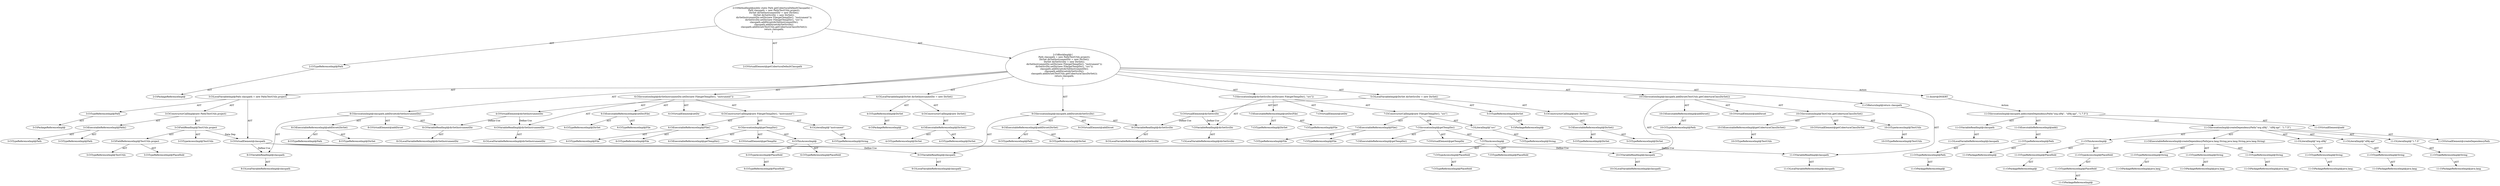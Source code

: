 digraph "getCoberturaDefaultClasspath#?" {
0 [label="2:CtTypeReferenceImpl@Path" shape=ellipse]
1 [label="2:CtPackageReferenceImpl@" shape=ellipse]
2 [label="2:CtVirtualElement@getCoberturaDefaultClasspath" shape=ellipse]
3 [label="3:CtTypeReferenceImpl@Path" shape=ellipse]
4 [label="3:CtPackageReferenceImpl@" shape=ellipse]
5 [label="3:CtExecutableReferenceImpl@Path()" shape=ellipse]
6 [label="3:CtTypeReferenceImpl@Path" shape=ellipse]
7 [label="3:CtTypeReferenceImpl@Path" shape=ellipse]
8 [label="3:CtFieldReferenceImpl@TestUtils.project" shape=ellipse]
9 [label="3:CtTypeReferenceImpl@TestUtils" shape=ellipse]
10 [label="3:CtTypeReferenceImpl@PlaceHold" shape=ellipse]
11 [label="3:CtFieldReadImpl@TestUtils.project" shape=ellipse]
12 [label="3:CtTypeAccessImpl@TestUtils" shape=ellipse]
13 [label="3:CtConstructorCallImpl@new Path(TestUtils.project)" shape=ellipse]
14 [label="3:CtVirtualElement@classpath" shape=ellipse]
15 [label="3:CtLocalVariableImpl@Path classpath = new Path(TestUtils.project)" shape=ellipse]
16 [label="4:CtTypeReferenceImpl@DirSet" shape=ellipse]
17 [label="4:CtPackageReferenceImpl@" shape=ellipse]
18 [label="4:CtExecutableReferenceImpl@DirSet()" shape=ellipse]
19 [label="4:CtTypeReferenceImpl@DirSet" shape=ellipse]
20 [label="4:CtTypeReferenceImpl@DirSet" shape=ellipse]
21 [label="4:CtConstructorCallImpl@new DirSet()" shape=ellipse]
22 [label="4:CtVirtualElement@dirSetInstrumentDir" shape=ellipse]
23 [label="4:CtLocalVariableImpl@DirSet dirSetInstrumentDir = new DirSet()" shape=ellipse]
24 [label="5:CtTypeReferenceImpl@DirSet" shape=ellipse]
25 [label="5:CtPackageReferenceImpl@" shape=ellipse]
26 [label="5:CtExecutableReferenceImpl@DirSet()" shape=ellipse]
27 [label="5:CtTypeReferenceImpl@DirSet" shape=ellipse]
28 [label="5:CtTypeReferenceImpl@DirSet" shape=ellipse]
29 [label="5:CtConstructorCallImpl@new DirSet()" shape=ellipse]
30 [label="5:CtVirtualElement@dirSetSrcDir" shape=ellipse]
31 [label="5:CtLocalVariableImpl@DirSet dirSetSrcDir = new DirSet()" shape=ellipse]
32 [label="6:CtExecutableReferenceImpl@setDir(File)" shape=ellipse]
33 [label="6:CtTypeReferenceImpl@DirSet" shape=ellipse]
34 [label="6:CtTypeReferenceImpl@File" shape=ellipse]
35 [label="6:CtVirtualElement@setDir" shape=ellipse]
36 [label="6:CtVariableReadImpl@dirSetInstrumentDir" shape=ellipse]
37 [label="6:CtLocalVariableReferenceImpl@dirSetInstrumentDir" shape=ellipse]
38 [label="6:CtExecutableReferenceImpl@File()" shape=ellipse]
39 [label="6:CtTypeReferenceImpl@File" shape=ellipse]
40 [label="6:CtTypeReferenceImpl@File" shape=ellipse]
41 [label="6:CtExecutableReferenceImpl@getTempDir()" shape=ellipse]
42 [label="6:CtVirtualElement@getTempDir" shape=ellipse]
43 [label="6:CtTypeAccessImpl@PlaceHold" shape=ellipse]
44 [label="6:CtTypeReferenceImpl@PlaceHold" shape=ellipse]
45 [label="6:CtThisAccessImpl@" shape=ellipse]
46 [label="6:CtTypeReferenceImpl@PlaceHold" shape=ellipse]
47 [label="6:CtInvocationImpl@getTempDir()" shape=ellipse]
48 [label="6:CtLiteralImpl@\"instrument\"" shape=ellipse]
49 [label="6:CtTypeReferenceImpl@String" shape=ellipse]
50 [label="6:CtConstructorCallImpl@new File(getTempDir(), \"instrument\")" shape=ellipse]
51 [label="6:CtInvocationImpl@dirSetInstrumentDir.setDir(new File(getTempDir(), \"instrument\"))" shape=ellipse]
52 [label="7:CtExecutableReferenceImpl@setDir(File)" shape=ellipse]
53 [label="7:CtTypeReferenceImpl@DirSet" shape=ellipse]
54 [label="7:CtTypeReferenceImpl@File" shape=ellipse]
55 [label="7:CtVirtualElement@setDir" shape=ellipse]
56 [label="7:CtVariableReadImpl@dirSetSrcDir" shape=ellipse]
57 [label="7:CtLocalVariableReferenceImpl@dirSetSrcDir" shape=ellipse]
58 [label="7:CtExecutableReferenceImpl@File()" shape=ellipse]
59 [label="7:CtTypeReferenceImpl@File" shape=ellipse]
60 [label="7:CtTypeReferenceImpl@File" shape=ellipse]
61 [label="7:CtExecutableReferenceImpl@getTempDir()" shape=ellipse]
62 [label="7:CtVirtualElement@getTempDir" shape=ellipse]
63 [label="7:CtTypeAccessImpl@PlaceHold" shape=ellipse]
64 [label="7:CtTypeReferenceImpl@PlaceHold" shape=ellipse]
65 [label="7:CtThisAccessImpl@" shape=ellipse]
66 [label="7:CtTypeReferenceImpl@PlaceHold" shape=ellipse]
67 [label="7:CtInvocationImpl@getTempDir()" shape=ellipse]
68 [label="7:CtLiteralImpl@\"src\"" shape=ellipse]
69 [label="7:CtTypeReferenceImpl@String" shape=ellipse]
70 [label="7:CtConstructorCallImpl@new File(getTempDir(), \"src\")" shape=ellipse]
71 [label="7:CtInvocationImpl@dirSetSrcDir.setDir(new File(getTempDir(), \"src\"))" shape=ellipse]
72 [label="8:CtExecutableReferenceImpl@addDirset(DirSet)" shape=ellipse]
73 [label="8:CtTypeReferenceImpl@Path" shape=ellipse]
74 [label="8:CtTypeReferenceImpl@DirSet" shape=ellipse]
75 [label="8:CtVirtualElement@addDirset" shape=ellipse]
76 [label="8:CtVariableReadImpl@classpath" shape=ellipse]
77 [label="8:CtLocalVariableReferenceImpl@classpath" shape=ellipse]
78 [label="8:CtVariableReadImpl@dirSetInstrumentDir" shape=ellipse]
79 [label="8:CtLocalVariableReferenceImpl@dirSetInstrumentDir" shape=ellipse]
80 [label="8:CtInvocationImpl@classpath.addDirset(dirSetInstrumentDir)" shape=ellipse]
81 [label="9:CtExecutableReferenceImpl@addDirset(DirSet)" shape=ellipse]
82 [label="9:CtTypeReferenceImpl@Path" shape=ellipse]
83 [label="9:CtTypeReferenceImpl@DirSet" shape=ellipse]
84 [label="9:CtVirtualElement@addDirset" shape=ellipse]
85 [label="9:CtVariableReadImpl@classpath" shape=ellipse]
86 [label="9:CtLocalVariableReferenceImpl@classpath" shape=ellipse]
87 [label="9:CtVariableReadImpl@dirSetSrcDir" shape=ellipse]
88 [label="9:CtLocalVariableReferenceImpl@dirSetSrcDir" shape=ellipse]
89 [label="9:CtInvocationImpl@classpath.addDirset(dirSetSrcDir)" shape=ellipse]
90 [label="10:CtExecutableReferenceImpl@addDirset()" shape=ellipse]
91 [label="10:CtTypeReferenceImpl@Path" shape=ellipse]
92 [label="10:CtVirtualElement@addDirset" shape=ellipse]
93 [label="10:CtVariableReadImpl@classpath" shape=ellipse]
94 [label="10:CtLocalVariableReferenceImpl@classpath" shape=ellipse]
95 [label="10:CtExecutableReferenceImpl@getCoberturaClassDirSet()" shape=ellipse]
96 [label="10:CtTypeReferenceImpl@TestUtils" shape=ellipse]
97 [label="10:CtVirtualElement@getCoberturaClassDirSet" shape=ellipse]
98 [label="10:CtTypeAccessImpl@TestUtils" shape=ellipse]
99 [label="10:CtTypeReferenceImpl@TestUtils" shape=ellipse]
100 [label="10:CtInvocationImpl@TestUtils.getCoberturaClassDirSet()" shape=ellipse]
101 [label="10:CtInvocationImpl@classpath.addDirset(TestUtils.getCoberturaClassDirSet())" shape=ellipse]
102 [label="11:CtVariableReadImpl@classpath" shape=ellipse]
103 [label="11:CtLocalVariableReferenceImpl@classpath" shape=ellipse]
104 [label="11:CtReturnImpl@return classpath" shape=ellipse]
105 [label="2:CtBlockImpl@\{
    Path classpath = new Path(TestUtils.project);
    DirSet dirSetInstrumentDir = new DirSet();
    DirSet dirSetSrcDir = new DirSet();
    dirSetInstrumentDir.setDir(new File(getTempDir(), \"instrument\"));
    dirSetSrcDir.setDir(new File(getTempDir(), \"src\"));
    classpath.addDirset(dirSetInstrumentDir);
    classpath.addDirset(dirSetSrcDir);
    classpath.addDirset(TestUtils.getCoberturaClassDirSet());
    return classpath;
\}" shape=ellipse]
106 [label="2:CtMethodImpl@public static Path getCoberturaDefaultClasspath() \{
    Path classpath = new Path(TestUtils.project);
    DirSet dirSetInstrumentDir = new DirSet();
    DirSet dirSetSrcDir = new DirSet();
    dirSetInstrumentDir.setDir(new File(getTempDir(), \"instrument\"));
    dirSetSrcDir.setDir(new File(getTempDir(), \"src\"));
    classpath.addDirset(dirSetInstrumentDir);
    classpath.addDirset(dirSetSrcDir);
    classpath.addDirset(TestUtils.getCoberturaClassDirSet());
    return classpath;
\}" shape=ellipse]
107 [label="11:Insert@INSERT" shape=ellipse]
108 [label="11:CtPackageReferenceImpl@" shape=ellipse]
109 [label="11:CtTypeReferenceImpl@Path" shape=ellipse]
110 [label="11:CtLocalVariableReferenceImpl@classpath" shape=ellipse]
111 [label="11:CtVariableReadImpl@classpath" shape=ellipse]
112 [label="11:CtPackageReferenceImpl@" shape=ellipse]
113 [label="11:CtTypeReferenceImpl@Path" shape=ellipse]
114 [label="11:CtExecutableReferenceImpl@add()" shape=ellipse]
115 [label="11:CtPackageReferenceImpl@" shape=ellipse]
116 [label="11:CtTypeReferenceImpl@PlaceHold" shape=ellipse]
117 [label="11:CtPackageReferenceImpl@" shape=ellipse]
118 [label="11:CtTypeReferenceImpl@PlaceHold" shape=ellipse]
119 [label="11:CtTypeAccessImpl@PlaceHold" shape=ellipse]
120 [label="11:CtThisAccessImpl@" shape=ellipse]
121 [label="11:CtPackageReferenceImpl@java.lang" shape=ellipse]
122 [label="11:CtTypeReferenceImpl@String" shape=ellipse]
123 [label="11:CtPackageReferenceImpl@java.lang" shape=ellipse]
124 [label="11:CtTypeReferenceImpl@String" shape=ellipse]
125 [label="11:CtPackageReferenceImpl@java.lang" shape=ellipse]
126 [label="11:CtTypeReferenceImpl@String" shape=ellipse]
127 [label="11:CtExecutableReferenceImpl@createDependencyPath(java.lang.String,java.lang.String,java.lang.String)" shape=ellipse]
128 [label="11:CtPackageReferenceImpl@java.lang" shape=ellipse]
129 [label="11:CtTypeReferenceImpl@String" shape=ellipse]
130 [label="11:CtLiteralImpl@\"org.slf4j\"" shape=ellipse]
131 [label="11:CtPackageReferenceImpl@java.lang" shape=ellipse]
132 [label="11:CtTypeReferenceImpl@String" shape=ellipse]
133 [label="11:CtLiteralImpl@\"slf4j-api\"" shape=ellipse]
134 [label="11:CtPackageReferenceImpl@java.lang" shape=ellipse]
135 [label="11:CtTypeReferenceImpl@String" shape=ellipse]
136 [label="11:CtLiteralImpl@\"1.7.5\"" shape=ellipse]
137 [label="11:CtInvocationImpl@createDependencyPath(\"org.slf4j\", \"slf4j-api\", \"1.7.5\")" shape=ellipse]
138 [label="11:CtVirtualElement@createDependencyPath" shape=ellipse]
139 [label="11:CtInvocationImpl@classpath.add(createDependencyPath(\"org.slf4j\", \"slf4j-api\", \"1.7.5\"))" shape=ellipse]
140 [label="11:CtVirtualElement@add" shape=ellipse]
0 -> 1 [label="AST"];
3 -> 4 [label="AST"];
5 -> 6 [label="AST"];
5 -> 7 [label="AST"];
8 -> 9 [label="AST"];
8 -> 10 [label="AST"];
11 -> 12 [label="AST"];
11 -> 8 [label="AST"];
11 -> 14 [label="Data Dep"];
13 -> 5 [label="AST"];
13 -> 11 [label="AST"];
14 -> 76 [label="Define-Use"];
14 -> 85 [label="Define-Use"];
14 -> 93 [label="Define-Use"];
14 -> 102 [label="Define-Use"];
15 -> 14 [label="AST"];
15 -> 3 [label="AST"];
15 -> 13 [label="AST"];
16 -> 17 [label="AST"];
18 -> 19 [label="AST"];
18 -> 20 [label="AST"];
21 -> 18 [label="AST"];
22 -> 36 [label="Define-Use"];
22 -> 78 [label="Define-Use"];
23 -> 22 [label="AST"];
23 -> 16 [label="AST"];
23 -> 21 [label="AST"];
24 -> 25 [label="AST"];
26 -> 27 [label="AST"];
26 -> 28 [label="AST"];
29 -> 26 [label="AST"];
30 -> 56 [label="Define-Use"];
30 -> 87 [label="Define-Use"];
31 -> 30 [label="AST"];
31 -> 24 [label="AST"];
31 -> 29 [label="AST"];
32 -> 33 [label="AST"];
32 -> 34 [label="AST"];
36 -> 37 [label="AST"];
38 -> 39 [label="AST"];
38 -> 40 [label="AST"];
43 -> 44 [label="AST"];
45 -> 46 [label="AST"];
45 -> 43 [label="AST"];
47 -> 42 [label="AST"];
47 -> 45 [label="AST"];
47 -> 41 [label="AST"];
48 -> 49 [label="AST"];
50 -> 38 [label="AST"];
50 -> 47 [label="AST"];
50 -> 48 [label="AST"];
51 -> 35 [label="AST"];
51 -> 36 [label="AST"];
51 -> 32 [label="AST"];
51 -> 50 [label="AST"];
52 -> 53 [label="AST"];
52 -> 54 [label="AST"];
56 -> 57 [label="AST"];
58 -> 59 [label="AST"];
58 -> 60 [label="AST"];
63 -> 64 [label="AST"];
65 -> 66 [label="AST"];
65 -> 63 [label="AST"];
67 -> 62 [label="AST"];
67 -> 65 [label="AST"];
67 -> 61 [label="AST"];
68 -> 69 [label="AST"];
70 -> 58 [label="AST"];
70 -> 67 [label="AST"];
70 -> 68 [label="AST"];
71 -> 55 [label="AST"];
71 -> 56 [label="AST"];
71 -> 52 [label="AST"];
71 -> 70 [label="AST"];
72 -> 73 [label="AST"];
72 -> 74 [label="AST"];
76 -> 77 [label="AST"];
78 -> 79 [label="AST"];
80 -> 75 [label="AST"];
80 -> 76 [label="AST"];
80 -> 72 [label="AST"];
80 -> 78 [label="AST"];
81 -> 82 [label="AST"];
81 -> 83 [label="AST"];
85 -> 86 [label="AST"];
87 -> 88 [label="AST"];
89 -> 84 [label="AST"];
89 -> 85 [label="AST"];
89 -> 81 [label="AST"];
89 -> 87 [label="AST"];
90 -> 91 [label="AST"];
93 -> 94 [label="AST"];
95 -> 96 [label="AST"];
98 -> 99 [label="AST"];
100 -> 97 [label="AST"];
100 -> 98 [label="AST"];
100 -> 95 [label="AST"];
101 -> 92 [label="AST"];
101 -> 93 [label="AST"];
101 -> 90 [label="AST"];
101 -> 100 [label="AST"];
102 -> 103 [label="AST"];
104 -> 102 [label="AST"];
105 -> 15 [label="AST"];
105 -> 23 [label="AST"];
105 -> 31 [label="AST"];
105 -> 51 [label="AST"];
105 -> 71 [label="AST"];
105 -> 80 [label="AST"];
105 -> 89 [label="AST"];
105 -> 101 [label="AST"];
105 -> 104 [label="AST"];
105 -> 107 [label="Action"];
106 -> 2 [label="AST"];
106 -> 0 [label="AST"];
106 -> 105 [label="AST"];
107 -> 139 [label="Action"];
109 -> 108 [label="AST"];
110 -> 109 [label="AST"];
111 -> 110 [label="AST"];
113 -> 112 [label="AST"];
114 -> 113 [label="AST"];
116 -> 115 [label="AST"];
118 -> 117 [label="AST"];
119 -> 118 [label="AST"];
120 -> 116 [label="AST"];
120 -> 119 [label="AST"];
122 -> 121 [label="AST"];
124 -> 123 [label="AST"];
126 -> 125 [label="AST"];
127 -> 122 [label="AST"];
127 -> 124 [label="AST"];
127 -> 126 [label="AST"];
129 -> 128 [label="AST"];
130 -> 129 [label="AST"];
132 -> 131 [label="AST"];
133 -> 132 [label="AST"];
135 -> 134 [label="AST"];
136 -> 135 [label="AST"];
137 -> 138 [label="AST"];
137 -> 120 [label="AST"];
137 -> 127 [label="AST"];
137 -> 130 [label="AST"];
137 -> 133 [label="AST"];
137 -> 136 [label="AST"];
139 -> 140 [label="AST"];
139 -> 111 [label="AST"];
139 -> 114 [label="AST"];
139 -> 137 [label="AST"];
}